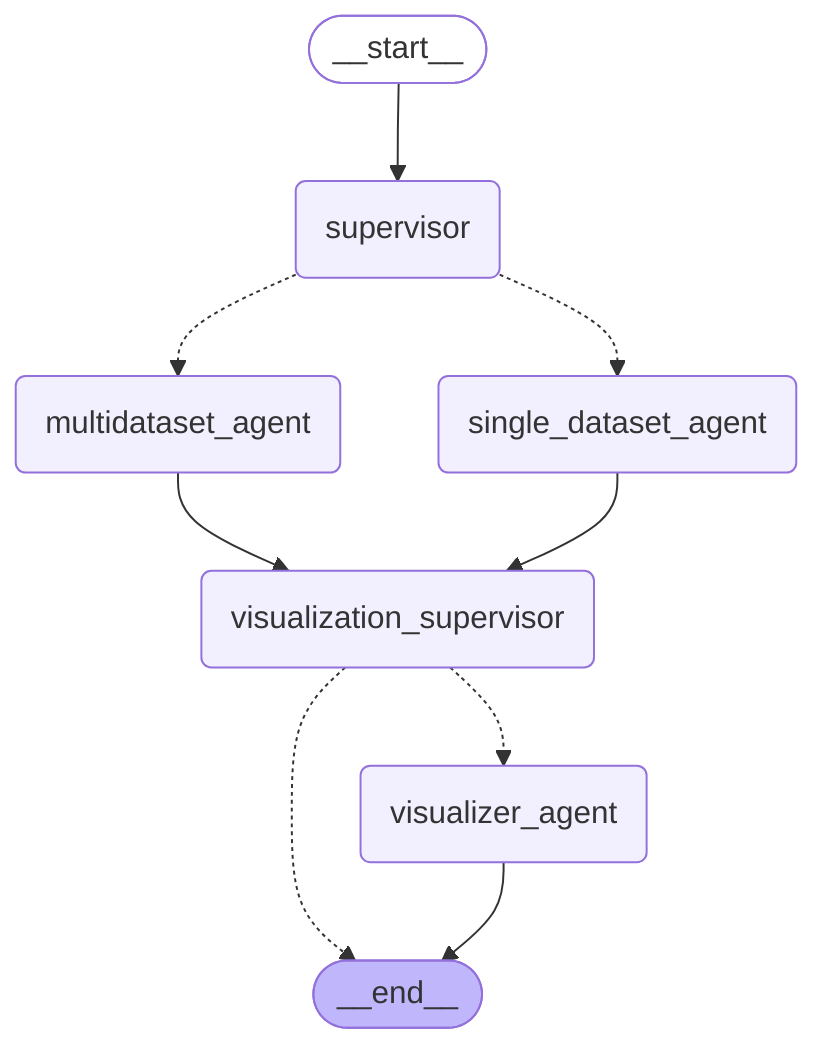---
config:
  flowchart:
    curve: basis
---
graph TD;
	__start__([<p>__start__</p>]):::first
	supervisor(supervisor)
	multidataset_agent(multidataset_agent)
	single_dataset_agent(single_dataset_agent)
	visualizer_agent(visualizer_agent)
	visualization_supervisor(visualization_supervisor)
	__end__([<p>__end__</p>]):::last
	__start__ --> supervisor;
	multidataset_agent --> visualization_supervisor;
	single_dataset_agent --> visualization_supervisor;
	supervisor -.-> multidataset_agent;
	supervisor -.-> single_dataset_agent;
	visualization_supervisor -.-> __end__;
	visualization_supervisor -.-> visualizer_agent;
	visualizer_agent --> __end__;
	classDef default fill:#f2f0ff,line-height:1.2
	classDef first fill-opacity:0
	classDef last fill:#bfb6fc